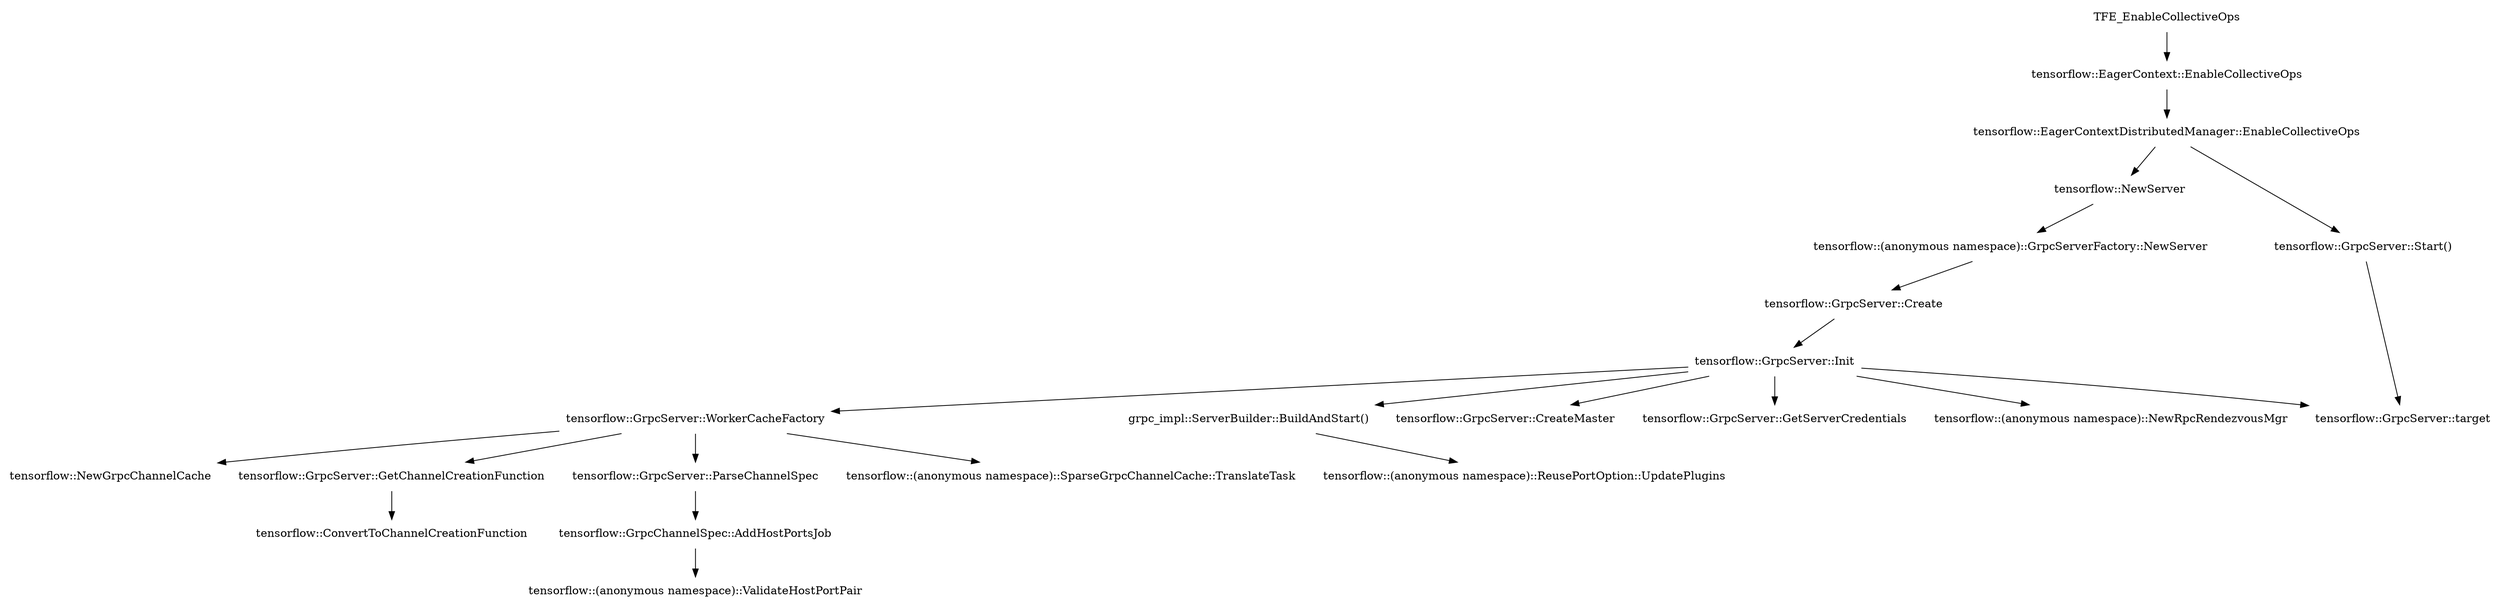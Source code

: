 
// "GrpcServer::Start()" -> "GrpcServer::target"

digraph g {
node [shape=plaintext];
"tensorflow::EagerContextDistributedManager::EnableCollectiveOps" -> "tensorflow::NewServer" -> "tensorflow::(anonymous namespace)::GrpcServerFactory::NewServer" -> "tensorflow::GrpcServer::Create" -> "tensorflow::GrpcServer::Init" -> "tensorflow::GrpcServer::target"
"TFE_EnableCollectiveOps" -> "tensorflow::EagerContext::EnableCollectiveOps" -> "tensorflow::EagerContextDistributedManager::EnableCollectiveOps" -> "tensorflow::GrpcServer::Start()" -> "tensorflow::GrpcServer::target"

"tensorflow::GrpcServer::Init" -> "tensorflow::GrpcServer::WorkerCacheFactory" -> "tensorflow::(anonymous namespace)::SparseGrpcChannelCache::TranslateTask"

"tensorflow::GrpcServer::WorkerCacheFactory" -> "tensorflow::NewGrpcChannelCache"
"tensorflow::GrpcServer::WorkerCacheFactory" -> "tensorflow::GrpcServer::GetChannelCreationFunction" -> "tensorflow::ConvertToChannelCreationFunction"
"tensorflow::GrpcServer::WorkerCacheFactory" -> "tensorflow::GrpcServer::ParseChannelSpec" -> "tensorflow::GrpcChannelSpec::AddHostPortsJob" -> "tensorflow::(anonymous namespace)::ValidateHostPortPair"

"tensorflow::GrpcServer::Init" -> "grpc_impl::ServerBuilder::BuildAndStart()" -> "tensorflow::(anonymous namespace)::ReusePortOption::UpdatePlugins"
"tensorflow::GrpcServer::Init" -> "tensorflow::GrpcServer::CreateMaster"
"tensorflow::GrpcServer::Init" -> "tensorflow::GrpcServer::GetServerCredentials"

"tensorflow::GrpcServer::Init" -> "tensorflow::(anonymous namespace)::NewRpcRendezvousMgr"


  // A2 -> B2;
	// A3 -> B3;

	// A1 -> A2 [label=f];
	// A2 -> A3 [label=g];
	// B2 -> B3 [label="g'"];
	// B1 -> B3 [label="(g o f)'" tailport=s headport=s];

	// { rank=same; A1 A2 A3 }
	// { rank=same; B1 B2 B3 } 
}